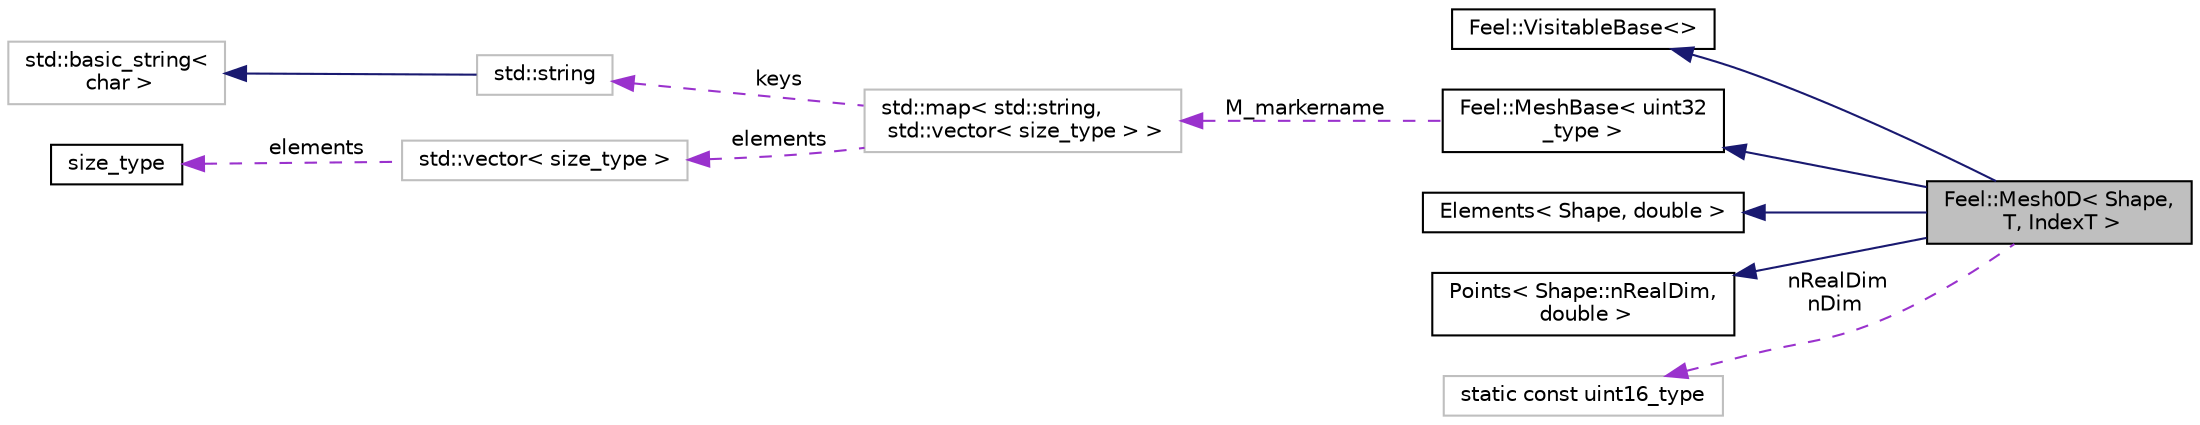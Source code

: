 digraph "Feel::Mesh0D&lt; Shape, T, IndexT &gt;"
{
 // LATEX_PDF_SIZE
  edge [fontname="Helvetica",fontsize="10",labelfontname="Helvetica",labelfontsize="10"];
  node [fontname="Helvetica",fontsize="10",shape=record];
  rankdir="LR";
  Node1 [label="Feel::Mesh0D\< Shape,\l T, IndexT \>",height=0.2,width=0.4,color="black", fillcolor="grey75", style="filled", fontcolor="black",tooltip="0D mesh class"];
  Node2 -> Node1 [dir="back",color="midnightblue",fontsize="10",style="solid",fontname="Helvetica"];
  Node2 [label="Feel::VisitableBase\<\>",height=0.2,width=0.4,color="black", fillcolor="white", style="filled",URL="$classFeel_1_1VisitableBase.html",tooltip=" "];
  Node3 -> Node1 [dir="back",color="midnightblue",fontsize="10",style="solid",fontname="Helvetica"];
  Node3 [label="Feel::MeshBase\< uint32\l_type \>",height=0.2,width=0.4,color="black", fillcolor="white", style="filled",URL="$classFeel_1_1MeshBase.html",tooltip=" "];
  Node4 -> Node3 [dir="back",color="darkorchid3",fontsize="10",style="dashed",label=" M_markername" ,fontname="Helvetica"];
  Node4 [label="std::map\< std::string,\l std::vector\< size_type \> \>",height=0.2,width=0.4,color="grey75", fillcolor="white", style="filled",tooltip=" "];
  Node5 -> Node4 [dir="back",color="darkorchid3",fontsize="10",style="dashed",label=" keys" ,fontname="Helvetica"];
  Node5 [label="std::string",height=0.2,width=0.4,color="grey75", fillcolor="white", style="filled",tooltip="STL class."];
  Node6 -> Node5 [dir="back",color="midnightblue",fontsize="10",style="solid",fontname="Helvetica"];
  Node6 [label="std::basic_string\<\l char \>",height=0.2,width=0.4,color="grey75", fillcolor="white", style="filled",tooltip="STL class."];
  Node7 -> Node4 [dir="back",color="darkorchid3",fontsize="10",style="dashed",label=" elements" ,fontname="Helvetica"];
  Node7 [label="std::vector\< size_type \>",height=0.2,width=0.4,color="grey75", fillcolor="white", style="filled",tooltip=" "];
  Node8 -> Node7 [dir="back",color="darkorchid3",fontsize="10",style="dashed",label=" elements" ,fontname="Helvetica"];
  Node8 [label="size_type",height=0.2,width=0.4,color="black", fillcolor="white", style="filled",URL="$classsize__type.html",tooltip=" "];
  Node9 -> Node1 [dir="back",color="midnightblue",fontsize="10",style="solid",fontname="Helvetica"];
  Node9 [label="Elements\< Shape, double \>",height=0.2,width=0.4,color="black", fillcolor="white", style="filled",URL="$classElements.html",tooltip=" "];
  Node10 -> Node1 [dir="back",color="midnightblue",fontsize="10",style="solid",fontname="Helvetica"];
  Node10 [label="Points\< Shape::nRealDim,\l double \>",height=0.2,width=0.4,color="black", fillcolor="white", style="filled",URL="$classPoints.html",tooltip=" "];
  Node11 -> Node1 [dir="back",color="darkorchid3",fontsize="10",style="dashed",label=" nRealDim\nnDim" ,fontname="Helvetica"];
  Node11 [label="static const uint16_type",height=0.2,width=0.4,color="grey75", fillcolor="white", style="filled",tooltip=" "];
}
